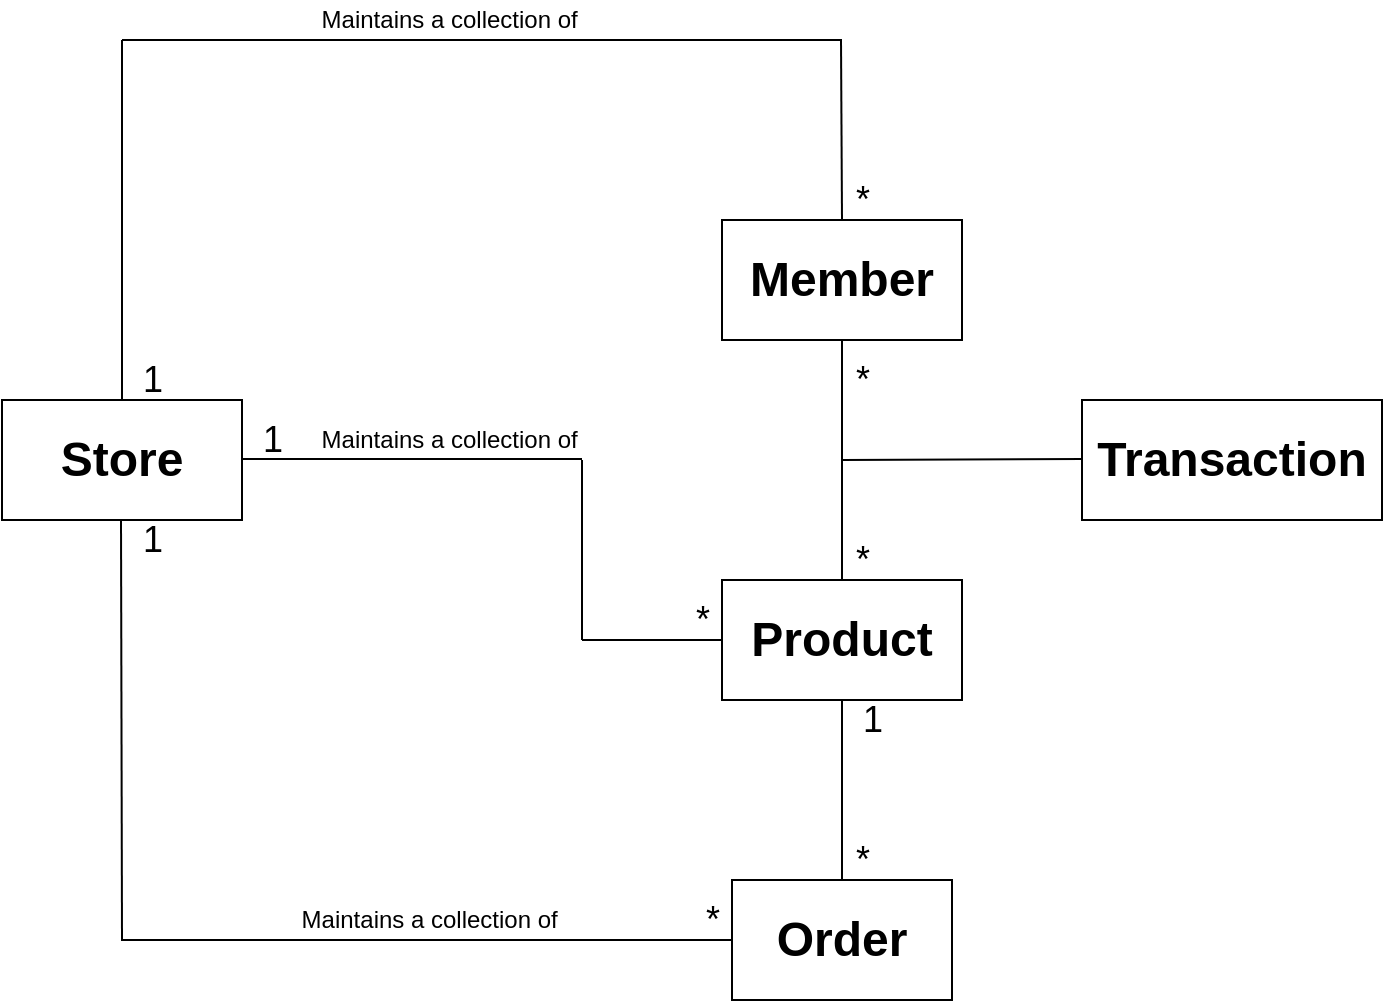 <mxfile version="14.4.3" type="device"><diagram id="NGVt-PK0GdDwowWmxHHl" name="Page-1"><mxGraphModel dx="1264" dy="592" grid="1" gridSize="10" guides="1" tooltips="1" connect="1" arrows="1" fold="1" page="1" pageScale="1" pageWidth="850" pageHeight="1100" math="0" shadow="0"><root><mxCell id="0"/><mxCell id="1" parent="0"/><mxCell id="KQdW28G9rkEbCoIIs_qm-1" value="&lt;font style=&quot;font-size: 24px&quot;&gt;&lt;b&gt;Store&lt;/b&gt;&lt;/font&gt;" style="rounded=0;whiteSpace=wrap;html=1;" parent="1" vertex="1"><mxGeometry x="80" y="220" width="120" height="60" as="geometry"/></mxCell><mxCell id="KQdW28G9rkEbCoIIs_qm-2" value="&lt;font style=&quot;font-size: 24px&quot;&gt;&lt;b&gt;Member&lt;/b&gt;&lt;/font&gt;" style="rounded=0;whiteSpace=wrap;html=1;" parent="1" vertex="1"><mxGeometry x="440" y="130" width="120" height="60" as="geometry"/></mxCell><mxCell id="KQdW28G9rkEbCoIIs_qm-3" value="&lt;font style=&quot;font-size: 24px&quot;&gt;&lt;b&gt;Product&lt;/b&gt;&lt;/font&gt;" style="rounded=0;whiteSpace=wrap;html=1;" parent="1" vertex="1"><mxGeometry x="440" y="310" width="120" height="60" as="geometry"/></mxCell><mxCell id="KQdW28G9rkEbCoIIs_qm-4" value="&lt;font style=&quot;font-size: 24px&quot;&gt;&lt;b&gt;Transaction&lt;/b&gt;&lt;/font&gt;" style="rounded=0;whiteSpace=wrap;html=1;" parent="1" vertex="1"><mxGeometry x="620" y="220" width="150" height="60" as="geometry"/></mxCell><mxCell id="23kCZ1E_0CukkQm_gFSn-2" value="" style="endArrow=none;html=1;" edge="1" parent="1"><mxGeometry width="50" height="50" relative="1" as="geometry"><mxPoint x="140" y="220" as="sourcePoint"/><mxPoint x="140" y="40" as="targetPoint"/></mxGeometry></mxCell><mxCell id="23kCZ1E_0CukkQm_gFSn-3" value="&lt;font style=&quot;font-size: 24px&quot;&gt;&lt;b&gt;Order&lt;/b&gt;&lt;/font&gt;" style="rounded=0;whiteSpace=wrap;html=1;" vertex="1" parent="1"><mxGeometry x="445" y="460" width="110" height="60" as="geometry"/></mxCell><mxCell id="23kCZ1E_0CukkQm_gFSn-4" value="" style="endArrow=none;html=1;" edge="1" parent="1"><mxGeometry width="50" height="50" relative="1" as="geometry"><mxPoint x="140" y="40" as="sourcePoint"/><mxPoint x="500" y="40" as="targetPoint"/></mxGeometry></mxCell><mxCell id="23kCZ1E_0CukkQm_gFSn-5" value="" style="endArrow=none;html=1;" edge="1" parent="1"><mxGeometry width="50" height="50" relative="1" as="geometry"><mxPoint x="500" y="130" as="sourcePoint"/><mxPoint x="499.5" y="40" as="targetPoint"/></mxGeometry></mxCell><mxCell id="23kCZ1E_0CukkQm_gFSn-6" value="" style="endArrow=none;html=1;" edge="1" parent="1"><mxGeometry width="50" height="50" relative="1" as="geometry"><mxPoint x="500" y="310" as="sourcePoint"/><mxPoint x="500" y="190" as="targetPoint"/></mxGeometry></mxCell><mxCell id="23kCZ1E_0CukkQm_gFSn-7" value="&lt;font style=&quot;font-size: 18px&quot;&gt;*&lt;/font&gt;" style="text;html=1;align=center;verticalAlign=middle;resizable=0;points=[];autosize=1;" vertex="1" parent="1"><mxGeometry x="500" y="200" width="20" height="20" as="geometry"/></mxCell><mxCell id="23kCZ1E_0CukkQm_gFSn-8" value="" style="endArrow=none;html=1;exitX=0.5;exitY=0;exitDx=0;exitDy=0;" edge="1" parent="1" source="23kCZ1E_0CukkQm_gFSn-3"><mxGeometry width="50" height="50" relative="1" as="geometry"><mxPoint x="500" y="550" as="sourcePoint"/><mxPoint x="500" y="370" as="targetPoint"/></mxGeometry></mxCell><mxCell id="23kCZ1E_0CukkQm_gFSn-9" value="" style="endArrow=none;html=1;" edge="1" parent="1"><mxGeometry width="50" height="50" relative="1" as="geometry"><mxPoint x="500" y="250" as="sourcePoint"/><mxPoint x="620" y="249.5" as="targetPoint"/></mxGeometry></mxCell><mxCell id="23kCZ1E_0CukkQm_gFSn-10" value="" style="endArrow=none;html=1;" edge="1" parent="1"><mxGeometry width="50" height="50" relative="1" as="geometry"><mxPoint x="200" y="249.5" as="sourcePoint"/><mxPoint x="370" y="249.5" as="targetPoint"/></mxGeometry></mxCell><mxCell id="23kCZ1E_0CukkQm_gFSn-11" value="" style="endArrow=none;html=1;" edge="1" parent="1"><mxGeometry width="50" height="50" relative="1" as="geometry"><mxPoint x="370" y="340" as="sourcePoint"/><mxPoint x="370" y="250" as="targetPoint"/></mxGeometry></mxCell><mxCell id="23kCZ1E_0CukkQm_gFSn-12" value="" style="endArrow=none;html=1;entryX=0;entryY=0.5;entryDx=0;entryDy=0;" edge="1" parent="1" target="KQdW28G9rkEbCoIIs_qm-3"><mxGeometry width="50" height="50" relative="1" as="geometry"><mxPoint x="370" y="340" as="sourcePoint"/><mxPoint x="370" y="160" as="targetPoint"/></mxGeometry></mxCell><mxCell id="23kCZ1E_0CukkQm_gFSn-13" value="" style="endArrow=none;html=1;" edge="1" parent="1"><mxGeometry width="50" height="50" relative="1" as="geometry"><mxPoint x="140" y="490" as="sourcePoint"/><mxPoint x="139.5" y="280" as="targetPoint"/></mxGeometry></mxCell><mxCell id="23kCZ1E_0CukkQm_gFSn-14" value="" style="endArrow=none;html=1;entryX=0;entryY=0.5;entryDx=0;entryDy=0;" edge="1" parent="1" target="23kCZ1E_0CukkQm_gFSn-3"><mxGeometry width="50" height="50" relative="1" as="geometry"><mxPoint x="139.5" y="490" as="sourcePoint"/><mxPoint x="139.5" y="310" as="targetPoint"/></mxGeometry></mxCell><mxCell id="23kCZ1E_0CukkQm_gFSn-15" value="&lt;font style=&quot;font-size: 18px&quot;&gt;*&lt;/font&gt;" style="text;html=1;align=center;verticalAlign=middle;resizable=0;points=[];autosize=1;" vertex="1" parent="1"><mxGeometry x="500" y="290" width="20" height="20" as="geometry"/></mxCell><mxCell id="23kCZ1E_0CukkQm_gFSn-16" value="&lt;font style=&quot;font-size: 18px&quot;&gt;*&lt;/font&gt;" style="text;html=1;align=center;verticalAlign=middle;resizable=0;points=[];autosize=1;" vertex="1" parent="1"><mxGeometry x="500" y="440" width="20" height="20" as="geometry"/></mxCell><mxCell id="23kCZ1E_0CukkQm_gFSn-17" value="&lt;font style=&quot;font-size: 18px&quot;&gt;*&lt;/font&gt;" style="text;html=1;align=center;verticalAlign=middle;resizable=0;points=[];autosize=1;" vertex="1" parent="1"><mxGeometry x="500" y="110" width="20" height="20" as="geometry"/></mxCell><mxCell id="23kCZ1E_0CukkQm_gFSn-18" value="&lt;font style=&quot;font-size: 18px&quot;&gt;*&lt;/font&gt;" style="text;html=1;align=center;verticalAlign=middle;resizable=0;points=[];autosize=1;" vertex="1" parent="1"><mxGeometry x="420" y="320" width="20" height="20" as="geometry"/></mxCell><mxCell id="23kCZ1E_0CukkQm_gFSn-19" value="&lt;font style=&quot;font-size: 18px&quot;&gt;*&lt;/font&gt;" style="text;html=1;align=center;verticalAlign=middle;resizable=0;points=[];autosize=1;" vertex="1" parent="1"><mxGeometry x="425" y="470" width="20" height="20" as="geometry"/></mxCell><mxCell id="23kCZ1E_0CukkQm_gFSn-20" value="&lt;font style=&quot;font-size: 18px&quot;&gt;1&lt;/font&gt;" style="text;html=1;align=center;verticalAlign=middle;resizable=0;points=[];autosize=1;" vertex="1" parent="1"><mxGeometry x="500" y="370" width="30" height="20" as="geometry"/></mxCell><mxCell id="23kCZ1E_0CukkQm_gFSn-21" value="&lt;font style=&quot;font-size: 18px&quot;&gt;1&lt;/font&gt;" style="text;html=1;align=center;verticalAlign=middle;resizable=0;points=[];autosize=1;" vertex="1" parent="1"><mxGeometry x="140" y="200" width="30" height="20" as="geometry"/></mxCell><mxCell id="23kCZ1E_0CukkQm_gFSn-22" value="&lt;font style=&quot;font-size: 18px&quot;&gt;1&lt;/font&gt;" style="text;html=1;align=center;verticalAlign=middle;resizable=0;points=[];autosize=1;" vertex="1" parent="1"><mxGeometry x="200" y="230" width="30" height="20" as="geometry"/></mxCell><mxCell id="23kCZ1E_0CukkQm_gFSn-23" value="&lt;font style=&quot;font-size: 18px&quot;&gt;1&lt;/font&gt;" style="text;html=1;align=center;verticalAlign=middle;resizable=0;points=[];autosize=1;" vertex="1" parent="1"><mxGeometry x="140" y="280" width="30" height="20" as="geometry"/></mxCell><mxCell id="23kCZ1E_0CukkQm_gFSn-24" value="Maintains a collection of&amp;nbsp;" style="text;html=1;align=center;verticalAlign=middle;resizable=0;points=[];autosize=1;" vertex="1" parent="1"><mxGeometry x="230" y="20" width="150" height="20" as="geometry"/></mxCell><mxCell id="23kCZ1E_0CukkQm_gFSn-25" value="Maintains a collection of&amp;nbsp;" style="text;html=1;align=center;verticalAlign=middle;resizable=0;points=[];autosize=1;" vertex="1" parent="1"><mxGeometry x="230" y="230" width="150" height="20" as="geometry"/></mxCell><mxCell id="23kCZ1E_0CukkQm_gFSn-26" value="Maintains a collection of&amp;nbsp;" style="text;html=1;align=center;verticalAlign=middle;resizable=0;points=[];autosize=1;" vertex="1" parent="1"><mxGeometry x="220" y="470" width="150" height="20" as="geometry"/></mxCell></root></mxGraphModel></diagram></mxfile>